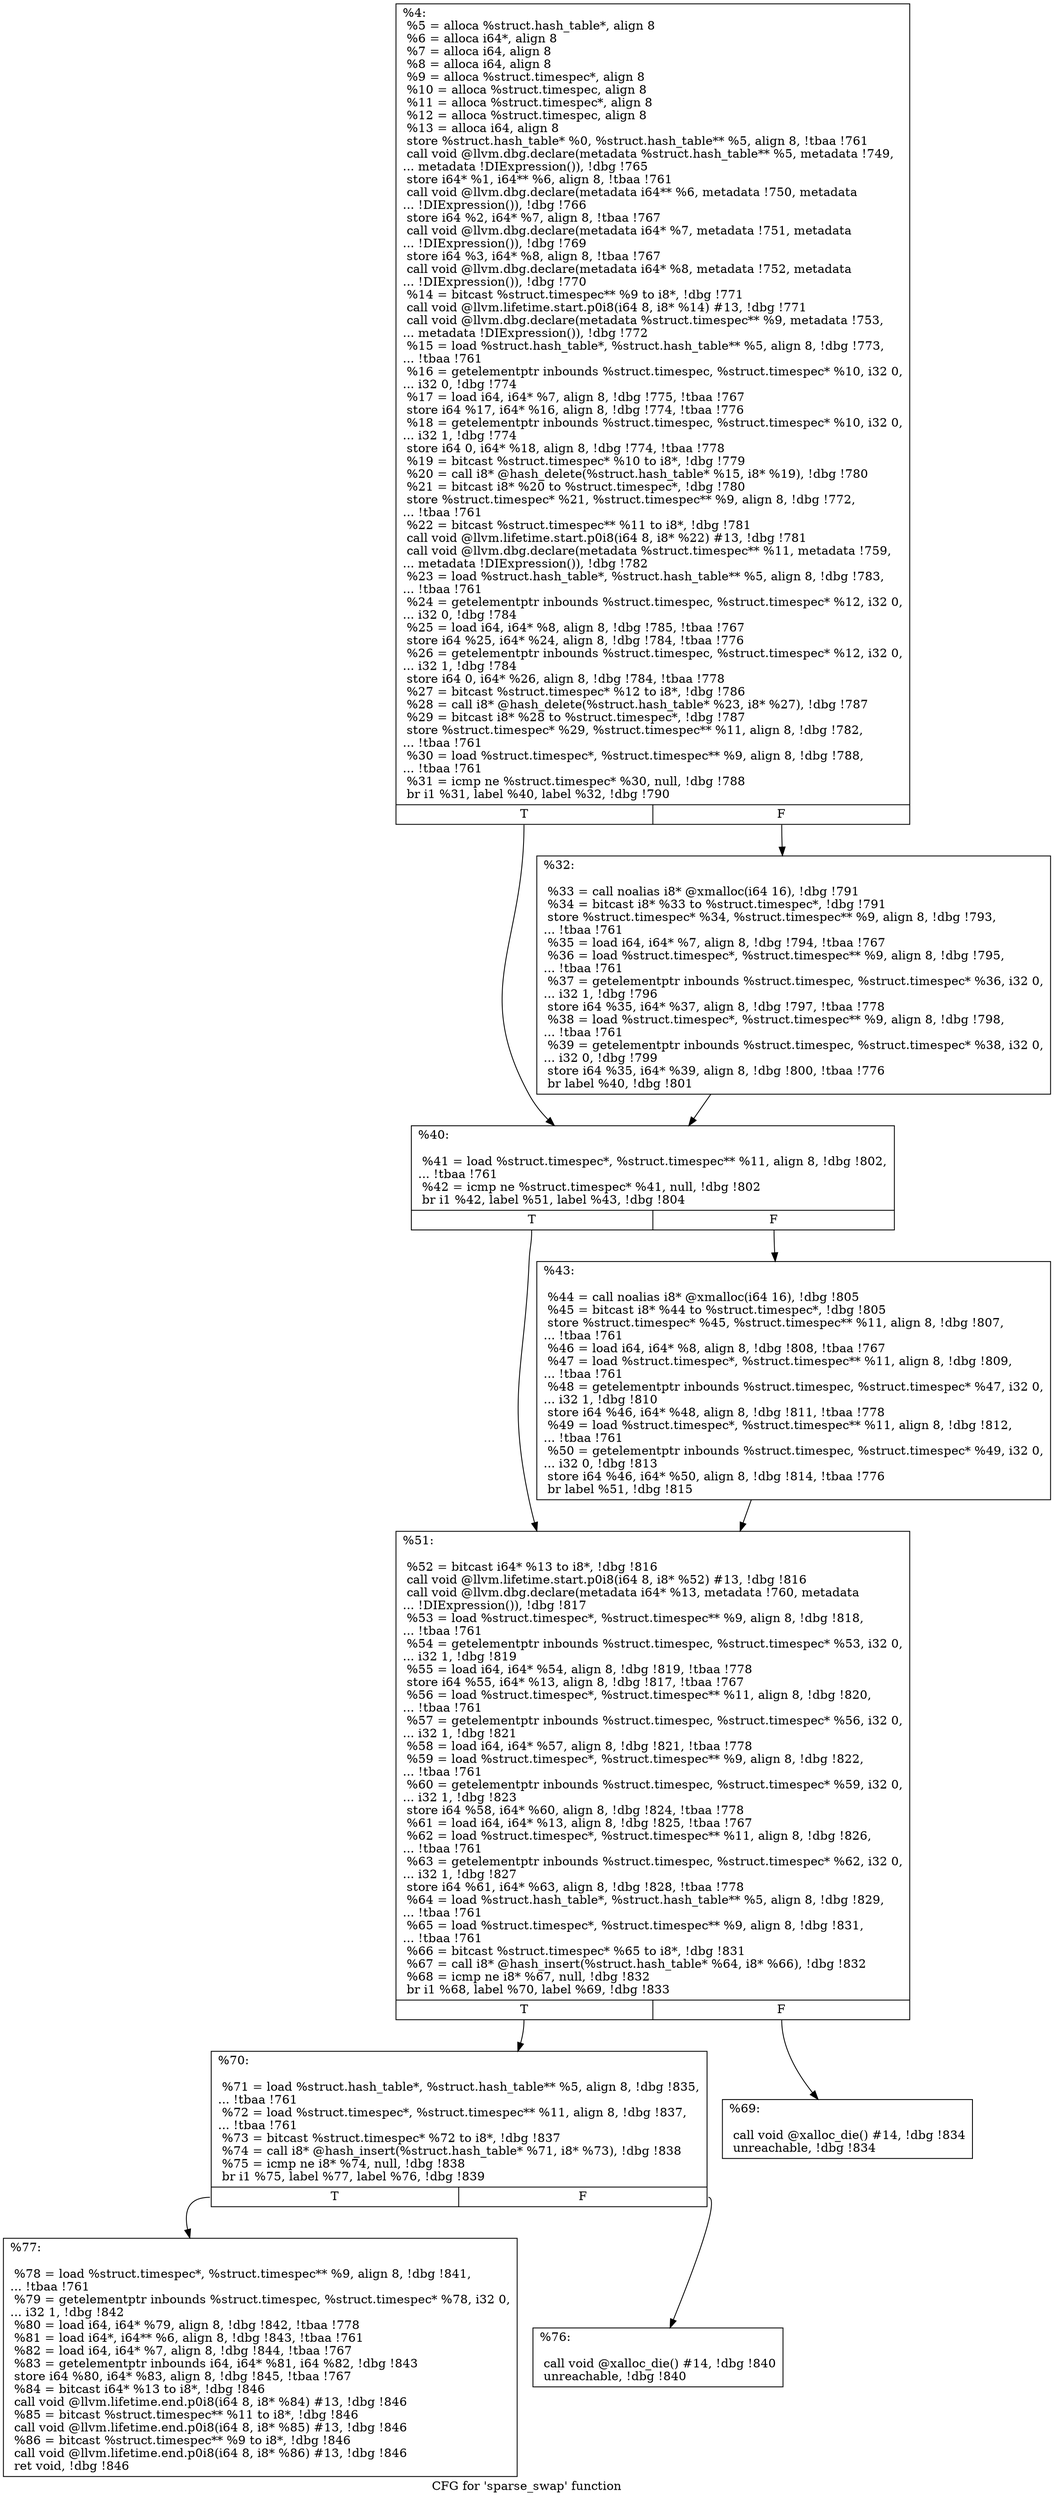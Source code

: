 digraph "CFG for 'sparse_swap' function" {
	label="CFG for 'sparse_swap' function";

	Node0x1e39020 [shape=record,label="{%4:\l  %5 = alloca %struct.hash_table*, align 8\l  %6 = alloca i64*, align 8\l  %7 = alloca i64, align 8\l  %8 = alloca i64, align 8\l  %9 = alloca %struct.timespec*, align 8\l  %10 = alloca %struct.timespec, align 8\l  %11 = alloca %struct.timespec*, align 8\l  %12 = alloca %struct.timespec, align 8\l  %13 = alloca i64, align 8\l  store %struct.hash_table* %0, %struct.hash_table** %5, align 8, !tbaa !761\l  call void @llvm.dbg.declare(metadata %struct.hash_table** %5, metadata !749,\l... metadata !DIExpression()), !dbg !765\l  store i64* %1, i64** %6, align 8, !tbaa !761\l  call void @llvm.dbg.declare(metadata i64** %6, metadata !750, metadata\l... !DIExpression()), !dbg !766\l  store i64 %2, i64* %7, align 8, !tbaa !767\l  call void @llvm.dbg.declare(metadata i64* %7, metadata !751, metadata\l... !DIExpression()), !dbg !769\l  store i64 %3, i64* %8, align 8, !tbaa !767\l  call void @llvm.dbg.declare(metadata i64* %8, metadata !752, metadata\l... !DIExpression()), !dbg !770\l  %14 = bitcast %struct.timespec** %9 to i8*, !dbg !771\l  call void @llvm.lifetime.start.p0i8(i64 8, i8* %14) #13, !dbg !771\l  call void @llvm.dbg.declare(metadata %struct.timespec** %9, metadata !753,\l... metadata !DIExpression()), !dbg !772\l  %15 = load %struct.hash_table*, %struct.hash_table** %5, align 8, !dbg !773,\l... !tbaa !761\l  %16 = getelementptr inbounds %struct.timespec, %struct.timespec* %10, i32 0,\l... i32 0, !dbg !774\l  %17 = load i64, i64* %7, align 8, !dbg !775, !tbaa !767\l  store i64 %17, i64* %16, align 8, !dbg !774, !tbaa !776\l  %18 = getelementptr inbounds %struct.timespec, %struct.timespec* %10, i32 0,\l... i32 1, !dbg !774\l  store i64 0, i64* %18, align 8, !dbg !774, !tbaa !778\l  %19 = bitcast %struct.timespec* %10 to i8*, !dbg !779\l  %20 = call i8* @hash_delete(%struct.hash_table* %15, i8* %19), !dbg !780\l  %21 = bitcast i8* %20 to %struct.timespec*, !dbg !780\l  store %struct.timespec* %21, %struct.timespec** %9, align 8, !dbg !772,\l... !tbaa !761\l  %22 = bitcast %struct.timespec** %11 to i8*, !dbg !781\l  call void @llvm.lifetime.start.p0i8(i64 8, i8* %22) #13, !dbg !781\l  call void @llvm.dbg.declare(metadata %struct.timespec** %11, metadata !759,\l... metadata !DIExpression()), !dbg !782\l  %23 = load %struct.hash_table*, %struct.hash_table** %5, align 8, !dbg !783,\l... !tbaa !761\l  %24 = getelementptr inbounds %struct.timespec, %struct.timespec* %12, i32 0,\l... i32 0, !dbg !784\l  %25 = load i64, i64* %8, align 8, !dbg !785, !tbaa !767\l  store i64 %25, i64* %24, align 8, !dbg !784, !tbaa !776\l  %26 = getelementptr inbounds %struct.timespec, %struct.timespec* %12, i32 0,\l... i32 1, !dbg !784\l  store i64 0, i64* %26, align 8, !dbg !784, !tbaa !778\l  %27 = bitcast %struct.timespec* %12 to i8*, !dbg !786\l  %28 = call i8* @hash_delete(%struct.hash_table* %23, i8* %27), !dbg !787\l  %29 = bitcast i8* %28 to %struct.timespec*, !dbg !787\l  store %struct.timespec* %29, %struct.timespec** %11, align 8, !dbg !782,\l... !tbaa !761\l  %30 = load %struct.timespec*, %struct.timespec** %9, align 8, !dbg !788,\l... !tbaa !761\l  %31 = icmp ne %struct.timespec* %30, null, !dbg !788\l  br i1 %31, label %40, label %32, !dbg !790\l|{<s0>T|<s1>F}}"];
	Node0x1e39020:s0 -> Node0x1e390c0;
	Node0x1e39020:s1 -> Node0x1e39070;
	Node0x1e39070 [shape=record,label="{%32:\l\l  %33 = call noalias i8* @xmalloc(i64 16), !dbg !791\l  %34 = bitcast i8* %33 to %struct.timespec*, !dbg !791\l  store %struct.timespec* %34, %struct.timespec** %9, align 8, !dbg !793,\l... !tbaa !761\l  %35 = load i64, i64* %7, align 8, !dbg !794, !tbaa !767\l  %36 = load %struct.timespec*, %struct.timespec** %9, align 8, !dbg !795,\l... !tbaa !761\l  %37 = getelementptr inbounds %struct.timespec, %struct.timespec* %36, i32 0,\l... i32 1, !dbg !796\l  store i64 %35, i64* %37, align 8, !dbg !797, !tbaa !778\l  %38 = load %struct.timespec*, %struct.timespec** %9, align 8, !dbg !798,\l... !tbaa !761\l  %39 = getelementptr inbounds %struct.timespec, %struct.timespec* %38, i32 0,\l... i32 0, !dbg !799\l  store i64 %35, i64* %39, align 8, !dbg !800, !tbaa !776\l  br label %40, !dbg !801\l}"];
	Node0x1e39070 -> Node0x1e390c0;
	Node0x1e390c0 [shape=record,label="{%40:\l\l  %41 = load %struct.timespec*, %struct.timespec** %11, align 8, !dbg !802,\l... !tbaa !761\l  %42 = icmp ne %struct.timespec* %41, null, !dbg !802\l  br i1 %42, label %51, label %43, !dbg !804\l|{<s0>T|<s1>F}}"];
	Node0x1e390c0:s0 -> Node0x1e39160;
	Node0x1e390c0:s1 -> Node0x1e39110;
	Node0x1e39110 [shape=record,label="{%43:\l\l  %44 = call noalias i8* @xmalloc(i64 16), !dbg !805\l  %45 = bitcast i8* %44 to %struct.timespec*, !dbg !805\l  store %struct.timespec* %45, %struct.timespec** %11, align 8, !dbg !807,\l... !tbaa !761\l  %46 = load i64, i64* %8, align 8, !dbg !808, !tbaa !767\l  %47 = load %struct.timespec*, %struct.timespec** %11, align 8, !dbg !809,\l... !tbaa !761\l  %48 = getelementptr inbounds %struct.timespec, %struct.timespec* %47, i32 0,\l... i32 1, !dbg !810\l  store i64 %46, i64* %48, align 8, !dbg !811, !tbaa !778\l  %49 = load %struct.timespec*, %struct.timespec** %11, align 8, !dbg !812,\l... !tbaa !761\l  %50 = getelementptr inbounds %struct.timespec, %struct.timespec* %49, i32 0,\l... i32 0, !dbg !813\l  store i64 %46, i64* %50, align 8, !dbg !814, !tbaa !776\l  br label %51, !dbg !815\l}"];
	Node0x1e39110 -> Node0x1e39160;
	Node0x1e39160 [shape=record,label="{%51:\l\l  %52 = bitcast i64* %13 to i8*, !dbg !816\l  call void @llvm.lifetime.start.p0i8(i64 8, i8* %52) #13, !dbg !816\l  call void @llvm.dbg.declare(metadata i64* %13, metadata !760, metadata\l... !DIExpression()), !dbg !817\l  %53 = load %struct.timespec*, %struct.timespec** %9, align 8, !dbg !818,\l... !tbaa !761\l  %54 = getelementptr inbounds %struct.timespec, %struct.timespec* %53, i32 0,\l... i32 1, !dbg !819\l  %55 = load i64, i64* %54, align 8, !dbg !819, !tbaa !778\l  store i64 %55, i64* %13, align 8, !dbg !817, !tbaa !767\l  %56 = load %struct.timespec*, %struct.timespec** %11, align 8, !dbg !820,\l... !tbaa !761\l  %57 = getelementptr inbounds %struct.timespec, %struct.timespec* %56, i32 0,\l... i32 1, !dbg !821\l  %58 = load i64, i64* %57, align 8, !dbg !821, !tbaa !778\l  %59 = load %struct.timespec*, %struct.timespec** %9, align 8, !dbg !822,\l... !tbaa !761\l  %60 = getelementptr inbounds %struct.timespec, %struct.timespec* %59, i32 0,\l... i32 1, !dbg !823\l  store i64 %58, i64* %60, align 8, !dbg !824, !tbaa !778\l  %61 = load i64, i64* %13, align 8, !dbg !825, !tbaa !767\l  %62 = load %struct.timespec*, %struct.timespec** %11, align 8, !dbg !826,\l... !tbaa !761\l  %63 = getelementptr inbounds %struct.timespec, %struct.timespec* %62, i32 0,\l... i32 1, !dbg !827\l  store i64 %61, i64* %63, align 8, !dbg !828, !tbaa !778\l  %64 = load %struct.hash_table*, %struct.hash_table** %5, align 8, !dbg !829,\l... !tbaa !761\l  %65 = load %struct.timespec*, %struct.timespec** %9, align 8, !dbg !831,\l... !tbaa !761\l  %66 = bitcast %struct.timespec* %65 to i8*, !dbg !831\l  %67 = call i8* @hash_insert(%struct.hash_table* %64, i8* %66), !dbg !832\l  %68 = icmp ne i8* %67, null, !dbg !832\l  br i1 %68, label %70, label %69, !dbg !833\l|{<s0>T|<s1>F}}"];
	Node0x1e39160:s0 -> Node0x1e39200;
	Node0x1e39160:s1 -> Node0x1e391b0;
	Node0x1e391b0 [shape=record,label="{%69:\l\l  call void @xalloc_die() #14, !dbg !834\l  unreachable, !dbg !834\l}"];
	Node0x1e39200 [shape=record,label="{%70:\l\l  %71 = load %struct.hash_table*, %struct.hash_table** %5, align 8, !dbg !835,\l... !tbaa !761\l  %72 = load %struct.timespec*, %struct.timespec** %11, align 8, !dbg !837,\l... !tbaa !761\l  %73 = bitcast %struct.timespec* %72 to i8*, !dbg !837\l  %74 = call i8* @hash_insert(%struct.hash_table* %71, i8* %73), !dbg !838\l  %75 = icmp ne i8* %74, null, !dbg !838\l  br i1 %75, label %77, label %76, !dbg !839\l|{<s0>T|<s1>F}}"];
	Node0x1e39200:s0 -> Node0x1e392a0;
	Node0x1e39200:s1 -> Node0x1e39250;
	Node0x1e39250 [shape=record,label="{%76:\l\l  call void @xalloc_die() #14, !dbg !840\l  unreachable, !dbg !840\l}"];
	Node0x1e392a0 [shape=record,label="{%77:\l\l  %78 = load %struct.timespec*, %struct.timespec** %9, align 8, !dbg !841,\l... !tbaa !761\l  %79 = getelementptr inbounds %struct.timespec, %struct.timespec* %78, i32 0,\l... i32 1, !dbg !842\l  %80 = load i64, i64* %79, align 8, !dbg !842, !tbaa !778\l  %81 = load i64*, i64** %6, align 8, !dbg !843, !tbaa !761\l  %82 = load i64, i64* %7, align 8, !dbg !844, !tbaa !767\l  %83 = getelementptr inbounds i64, i64* %81, i64 %82, !dbg !843\l  store i64 %80, i64* %83, align 8, !dbg !845, !tbaa !767\l  %84 = bitcast i64* %13 to i8*, !dbg !846\l  call void @llvm.lifetime.end.p0i8(i64 8, i8* %84) #13, !dbg !846\l  %85 = bitcast %struct.timespec** %11 to i8*, !dbg !846\l  call void @llvm.lifetime.end.p0i8(i64 8, i8* %85) #13, !dbg !846\l  %86 = bitcast %struct.timespec** %9 to i8*, !dbg !846\l  call void @llvm.lifetime.end.p0i8(i64 8, i8* %86) #13, !dbg !846\l  ret void, !dbg !846\l}"];
}
